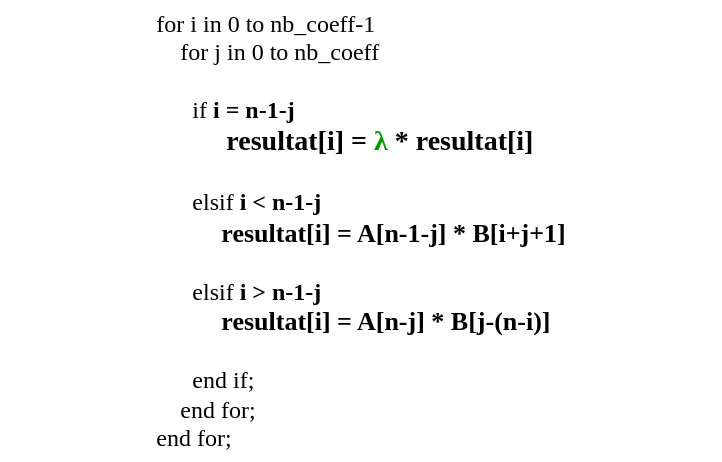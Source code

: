 <mxfile version="14.4.9" type="device"><diagram id="MsmAt3yriCQGZwV6HRW7" name="Page-1"><mxGraphModel dx="1422" dy="791" grid="1" gridSize="10" guides="1" tooltips="1" connect="1" arrows="1" fold="1" page="1" pageScale="1" pageWidth="1654" pageHeight="2336" math="0" shadow="0"><root><mxCell id="0"/><mxCell id="1" parent="0"/><mxCell id="rqtUGmzKsCZ-0mFU3iLa-1" value="&lt;div align=&quot;left&quot;&gt;&lt;font face=&quot;Lucida Console&quot;&gt;for i in 0 to nb_coeff-1&lt;/font&gt;&lt;/div&gt;&lt;div align=&quot;left&quot;&gt;&lt;font face=&quot;Lucida Console&quot;&gt;&amp;nbsp;&amp;nbsp;&amp;nbsp; for j in 0 to nb_coeff&lt;/font&gt;&lt;/div&gt;&lt;div align=&quot;left&quot;&gt;&lt;font face=&quot;Lucida Console&quot;&gt;&amp;nbsp;&amp;nbsp;&amp;nbsp;&amp;nbsp;&amp;nbsp; &lt;br&gt;&lt;/font&gt;&lt;/div&gt;&lt;div align=&quot;left&quot;&gt;&lt;font style=&quot;font-size: 12px&quot; face=&quot;Lucida Console&quot;&gt;&amp;nbsp;&amp;nbsp;&amp;nbsp;&amp;nbsp;&amp;nbsp; if &lt;font style=&quot;font-size: 12px&quot;&gt;&lt;b&gt;i = n-1-j&lt;/b&gt;&lt;/font&gt;&lt;/font&gt;&lt;/div&gt;&lt;div style=&quot;font-size: 14px&quot; align=&quot;left&quot;&gt;&lt;font style=&quot;font-size: 14px&quot; face=&quot;Lucida Console&quot;&gt;&amp;nbsp;&amp;nbsp;&amp;nbsp;&amp;nbsp;&amp;nbsp; &amp;nbsp; &amp;nbsp; &lt;b&gt;resultat[i] = &lt;/b&gt;&lt;/font&gt;&lt;b&gt;&lt;font style=&quot;font-size: 14px&quot; face=&quot;Lucida Console&quot; color=&quot;#009900&quot;&gt;&lt;font style=&quot;font-size: 14px&quot;&gt;&lt;span&gt;λ &lt;font style=&quot;font-size: 14px&quot; color=&quot;#000000&quot;&gt;*&lt;/font&gt; &lt;/span&gt;&lt;/font&gt;&lt;/font&gt;&lt;font style=&quot;font-size: 14px&quot; face=&quot;Lucida Console&quot;&gt;resultat[i]&lt;/font&gt;&lt;/b&gt;&lt;/div&gt;&lt;div align=&quot;left&quot;&gt;&lt;font face=&quot;Lucida Console&quot;&gt;&amp;nbsp;&amp;nbsp;&amp;nbsp;&amp;nbsp;&amp;nbsp; &lt;br&gt;&lt;/font&gt;&lt;/div&gt;&lt;div align=&quot;left&quot;&gt;&lt;font face=&quot;Lucida Console&quot;&gt;&amp;nbsp;&amp;nbsp;&amp;nbsp;&amp;nbsp;&amp;nbsp; elsif &lt;b&gt;i &amp;lt; n-1-j&lt;/b&gt;&lt;/font&gt;&lt;/div&gt;&lt;div style=&quot;font-size: 13px&quot; align=&quot;left&quot;&gt;&lt;font style=&quot;font-size: 13px&quot; face=&quot;Lucida Console&quot;&gt;&amp;nbsp; &amp;nbsp;&amp;nbsp;&amp;nbsp;&amp;nbsp;&amp;nbsp;&amp;nbsp;&amp;nbsp; &lt;b&gt;resultat[i] = A[n-1-j] * B[i+j+1]&lt;/b&gt;&lt;/font&gt;&lt;/div&gt;&lt;div align=&quot;left&quot;&gt;&lt;font face=&quot;Lucida Console&quot;&gt;&amp;nbsp;&amp;nbsp;&amp;nbsp; &lt;br&gt;&lt;/font&gt;&lt;/div&gt;&lt;div align=&quot;left&quot;&gt;&lt;font face=&quot;Lucida Console&quot;&gt;&amp;nbsp;&amp;nbsp;&amp;nbsp;&amp;nbsp;&amp;nbsp; elsif &lt;b&gt;i &amp;gt; n-1-j&lt;/b&gt;&lt;/font&gt;&lt;/div&gt;&lt;div style=&quot;font-size: 13px&quot; align=&quot;left&quot;&gt;&lt;font style=&quot;font-size: 13px&quot; face=&quot;Lucida Console&quot;&gt;&amp;nbsp;&amp;nbsp;&amp;nbsp;&amp;nbsp;&amp;nbsp;&amp;nbsp;&amp;nbsp;&amp;nbsp;&amp;nbsp; &lt;b&gt;resultat[i] = A[n-j] * B[j-(n-i)]&lt;/b&gt;&lt;/font&gt;&lt;/div&gt;&lt;div align=&quot;left&quot;&gt;&lt;font face=&quot;Lucida Console&quot;&gt;&amp;nbsp;&amp;nbsp;&amp;nbsp; &lt;br&gt;&lt;/font&gt;&lt;/div&gt;&lt;div align=&quot;left&quot;&gt;&lt;font face=&quot;Lucida Console&quot;&gt;&amp;nbsp;&amp;nbsp;&amp;nbsp;&amp;nbsp;&amp;nbsp; end if;&lt;/font&gt;&lt;/div&gt;&lt;div align=&quot;left&quot;&gt;&lt;font face=&quot;Lucida Console&quot;&gt;&amp;nbsp;&amp;nbsp;&amp;nbsp; end for;&lt;/font&gt;&lt;/div&gt;&lt;div align=&quot;left&quot;&gt;&lt;font face=&quot;Lucida Console&quot;&gt;end for;&lt;br&gt;&lt;/font&gt;&lt;/div&gt;" style="text;html=1;align=center;verticalAlign=middle;resizable=0;points=[];autosize=1;" vertex="1" parent="1"><mxGeometry x="675" y="420" width="360" height="230" as="geometry"/></mxCell></root></mxGraphModel></diagram></mxfile>